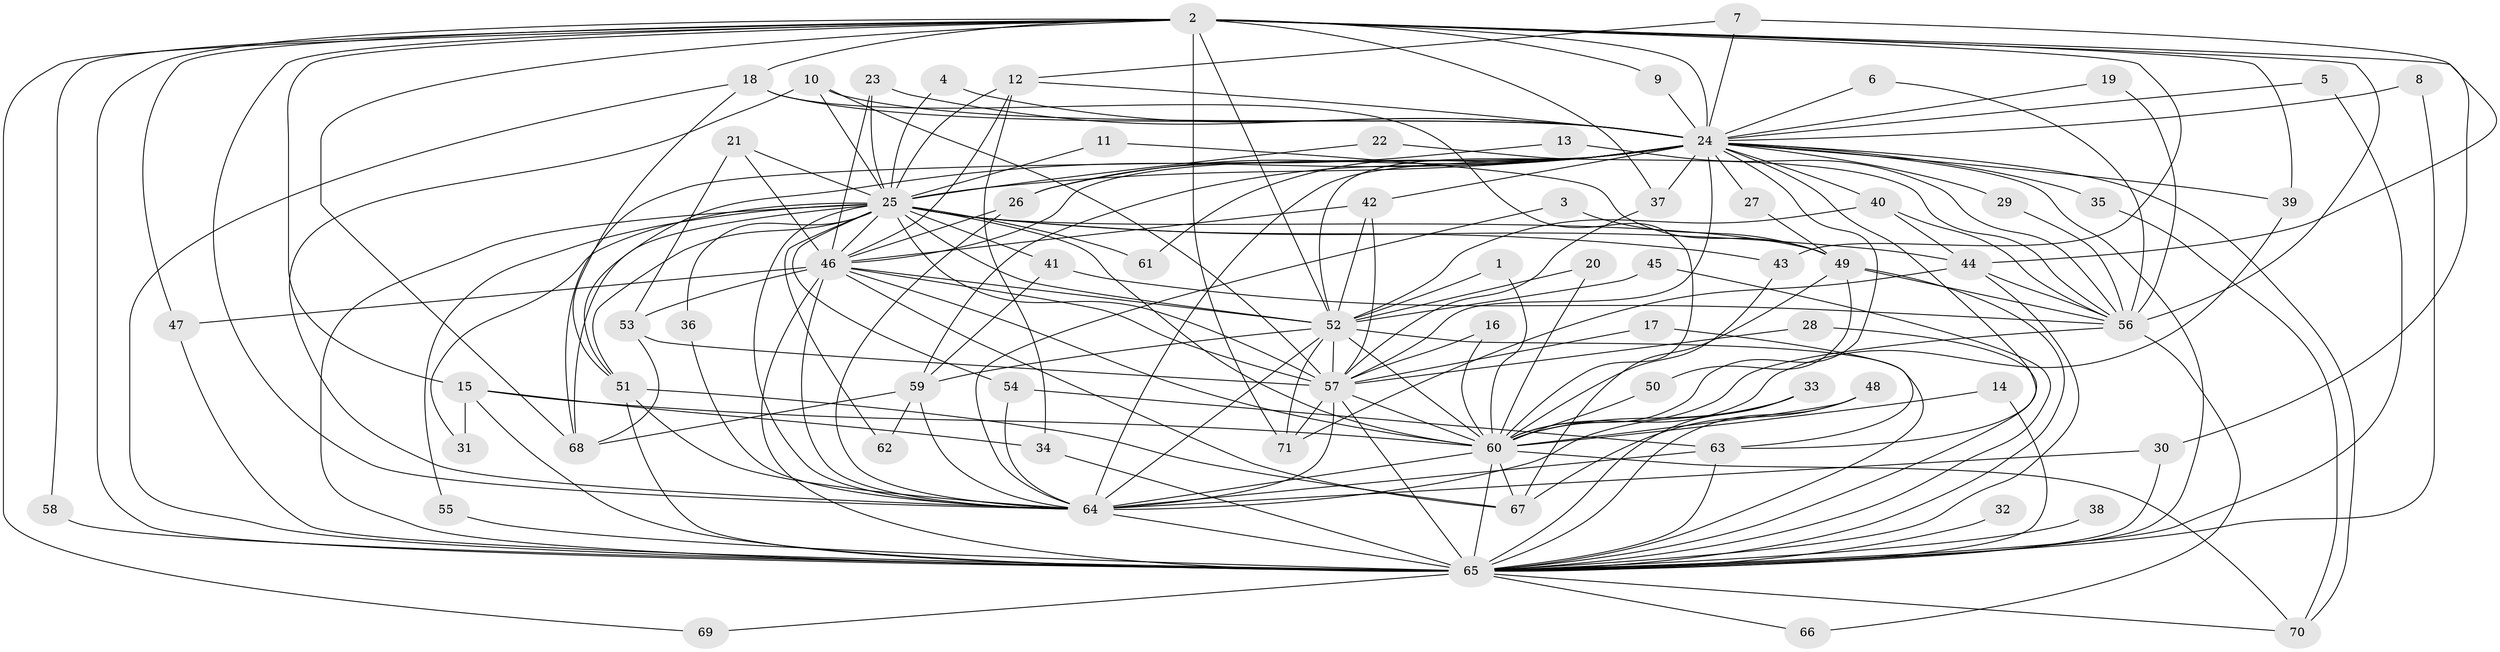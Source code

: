 // original degree distribution, {18: 0.014084507042253521, 26: 0.014084507042253521, 28: 0.007042253521126761, 39: 0.007042253521126761, 20: 0.007042253521126761, 22: 0.007042253521126761, 19: 0.007042253521126761, 23: 0.007042253521126761, 5: 0.06338028169014084, 8: 0.007042253521126761, 6: 0.014084507042253521, 2: 0.5492957746478874, 3: 0.2112676056338028, 4: 0.056338028169014086, 12: 0.007042253521126761, 10: 0.007042253521126761, 7: 0.014084507042253521}
// Generated by graph-tools (version 1.1) at 2025/49/03/09/25 03:49:42]
// undirected, 71 vertices, 193 edges
graph export_dot {
graph [start="1"]
  node [color=gray90,style=filled];
  1;
  2;
  3;
  4;
  5;
  6;
  7;
  8;
  9;
  10;
  11;
  12;
  13;
  14;
  15;
  16;
  17;
  18;
  19;
  20;
  21;
  22;
  23;
  24;
  25;
  26;
  27;
  28;
  29;
  30;
  31;
  32;
  33;
  34;
  35;
  36;
  37;
  38;
  39;
  40;
  41;
  42;
  43;
  44;
  45;
  46;
  47;
  48;
  49;
  50;
  51;
  52;
  53;
  54;
  55;
  56;
  57;
  58;
  59;
  60;
  61;
  62;
  63;
  64;
  65;
  66;
  67;
  68;
  69;
  70;
  71;
  1 -- 52 [weight=1.0];
  1 -- 60 [weight=1.0];
  2 -- 9 [weight=1.0];
  2 -- 15 [weight=1.0];
  2 -- 18 [weight=1.0];
  2 -- 24 [weight=1.0];
  2 -- 30 [weight=1.0];
  2 -- 37 [weight=1.0];
  2 -- 39 [weight=1.0];
  2 -- 43 [weight=1.0];
  2 -- 47 [weight=1.0];
  2 -- 52 [weight=1.0];
  2 -- 56 [weight=1.0];
  2 -- 58 [weight=1.0];
  2 -- 64 [weight=1.0];
  2 -- 65 [weight=1.0];
  2 -- 68 [weight=1.0];
  2 -- 69 [weight=1.0];
  2 -- 71 [weight=1.0];
  3 -- 49 [weight=1.0];
  3 -- 64 [weight=1.0];
  4 -- 24 [weight=1.0];
  4 -- 25 [weight=1.0];
  5 -- 24 [weight=1.0];
  5 -- 65 [weight=1.0];
  6 -- 24 [weight=1.0];
  6 -- 56 [weight=1.0];
  7 -- 12 [weight=1.0];
  7 -- 24 [weight=1.0];
  7 -- 44 [weight=1.0];
  8 -- 24 [weight=1.0];
  8 -- 65 [weight=2.0];
  9 -- 24 [weight=1.0];
  10 -- 24 [weight=1.0];
  10 -- 25 [weight=1.0];
  10 -- 57 [weight=1.0];
  10 -- 64 [weight=1.0];
  11 -- 25 [weight=1.0];
  11 -- 49 [weight=1.0];
  12 -- 24 [weight=1.0];
  12 -- 25 [weight=1.0];
  12 -- 34 [weight=1.0];
  12 -- 46 [weight=1.0];
  13 -- 26 [weight=1.0];
  13 -- 56 [weight=1.0];
  14 -- 60 [weight=1.0];
  14 -- 65 [weight=1.0];
  15 -- 31 [weight=1.0];
  15 -- 34 [weight=1.0];
  15 -- 60 [weight=1.0];
  15 -- 65 [weight=2.0];
  16 -- 57 [weight=2.0];
  16 -- 60 [weight=1.0];
  17 -- 57 [weight=1.0];
  17 -- 63 [weight=1.0];
  18 -- 24 [weight=1.0];
  18 -- 51 [weight=1.0];
  18 -- 60 [weight=1.0];
  18 -- 65 [weight=1.0];
  19 -- 24 [weight=1.0];
  19 -- 56 [weight=1.0];
  20 -- 52 [weight=1.0];
  20 -- 60 [weight=1.0];
  21 -- 25 [weight=1.0];
  21 -- 46 [weight=1.0];
  21 -- 53 [weight=1.0];
  22 -- 25 [weight=1.0];
  22 -- 56 [weight=1.0];
  23 -- 24 [weight=1.0];
  23 -- 25 [weight=1.0];
  23 -- 46 [weight=1.0];
  24 -- 25 [weight=2.0];
  24 -- 26 [weight=1.0];
  24 -- 27 [weight=1.0];
  24 -- 29 [weight=1.0];
  24 -- 35 [weight=3.0];
  24 -- 37 [weight=2.0];
  24 -- 39 [weight=2.0];
  24 -- 40 [weight=1.0];
  24 -- 42 [weight=1.0];
  24 -- 46 [weight=1.0];
  24 -- 51 [weight=1.0];
  24 -- 52 [weight=2.0];
  24 -- 57 [weight=1.0];
  24 -- 59 [weight=1.0];
  24 -- 60 [weight=3.0];
  24 -- 61 [weight=1.0];
  24 -- 63 [weight=1.0];
  24 -- 64 [weight=1.0];
  24 -- 65 [weight=2.0];
  24 -- 68 [weight=1.0];
  24 -- 70 [weight=1.0];
  25 -- 31 [weight=1.0];
  25 -- 36 [weight=1.0];
  25 -- 41 [weight=2.0];
  25 -- 43 [weight=1.0];
  25 -- 44 [weight=1.0];
  25 -- 46 [weight=2.0];
  25 -- 49 [weight=2.0];
  25 -- 51 [weight=1.0];
  25 -- 52 [weight=2.0];
  25 -- 54 [weight=1.0];
  25 -- 55 [weight=1.0];
  25 -- 57 [weight=2.0];
  25 -- 60 [weight=2.0];
  25 -- 61 [weight=1.0];
  25 -- 62 [weight=1.0];
  25 -- 64 [weight=2.0];
  25 -- 65 [weight=4.0];
  25 -- 68 [weight=1.0];
  26 -- 46 [weight=1.0];
  26 -- 64 [weight=1.0];
  27 -- 49 [weight=1.0];
  28 -- 57 [weight=1.0];
  28 -- 65 [weight=1.0];
  29 -- 56 [weight=1.0];
  30 -- 64 [weight=1.0];
  30 -- 65 [weight=1.0];
  32 -- 65 [weight=1.0];
  33 -- 60 [weight=1.0];
  33 -- 64 [weight=1.0];
  33 -- 65 [weight=1.0];
  34 -- 65 [weight=1.0];
  35 -- 70 [weight=1.0];
  36 -- 64 [weight=1.0];
  37 -- 57 [weight=1.0];
  38 -- 65 [weight=3.0];
  39 -- 60 [weight=1.0];
  40 -- 44 [weight=1.0];
  40 -- 52 [weight=1.0];
  40 -- 56 [weight=1.0];
  41 -- 56 [weight=1.0];
  41 -- 59 [weight=1.0];
  42 -- 46 [weight=1.0];
  42 -- 52 [weight=2.0];
  42 -- 57 [weight=1.0];
  43 -- 60 [weight=1.0];
  44 -- 56 [weight=1.0];
  44 -- 65 [weight=1.0];
  44 -- 71 [weight=1.0];
  45 -- 52 [weight=1.0];
  45 -- 65 [weight=1.0];
  46 -- 47 [weight=1.0];
  46 -- 52 [weight=1.0];
  46 -- 53 [weight=1.0];
  46 -- 57 [weight=1.0];
  46 -- 60 [weight=1.0];
  46 -- 64 [weight=1.0];
  46 -- 65 [weight=3.0];
  46 -- 67 [weight=1.0];
  47 -- 65 [weight=1.0];
  48 -- 60 [weight=1.0];
  48 -- 65 [weight=2.0];
  48 -- 67 [weight=1.0];
  49 -- 50 [weight=1.0];
  49 -- 56 [weight=1.0];
  49 -- 65 [weight=1.0];
  49 -- 67 [weight=1.0];
  50 -- 60 [weight=1.0];
  51 -- 64 [weight=1.0];
  51 -- 65 [weight=1.0];
  51 -- 67 [weight=1.0];
  52 -- 57 [weight=1.0];
  52 -- 59 [weight=1.0];
  52 -- 60 [weight=1.0];
  52 -- 64 [weight=2.0];
  52 -- 65 [weight=2.0];
  52 -- 71 [weight=1.0];
  53 -- 57 [weight=1.0];
  53 -- 68 [weight=1.0];
  54 -- 63 [weight=1.0];
  54 -- 64 [weight=1.0];
  55 -- 65 [weight=1.0];
  56 -- 60 [weight=1.0];
  56 -- 66 [weight=1.0];
  57 -- 60 [weight=1.0];
  57 -- 64 [weight=1.0];
  57 -- 65 [weight=4.0];
  57 -- 71 [weight=1.0];
  58 -- 65 [weight=1.0];
  59 -- 62 [weight=1.0];
  59 -- 64 [weight=1.0];
  59 -- 68 [weight=1.0];
  60 -- 64 [weight=1.0];
  60 -- 65 [weight=2.0];
  60 -- 67 [weight=1.0];
  60 -- 70 [weight=1.0];
  63 -- 64 [weight=2.0];
  63 -- 65 [weight=1.0];
  64 -- 65 [weight=3.0];
  65 -- 66 [weight=1.0];
  65 -- 69 [weight=1.0];
  65 -- 70 [weight=1.0];
}

